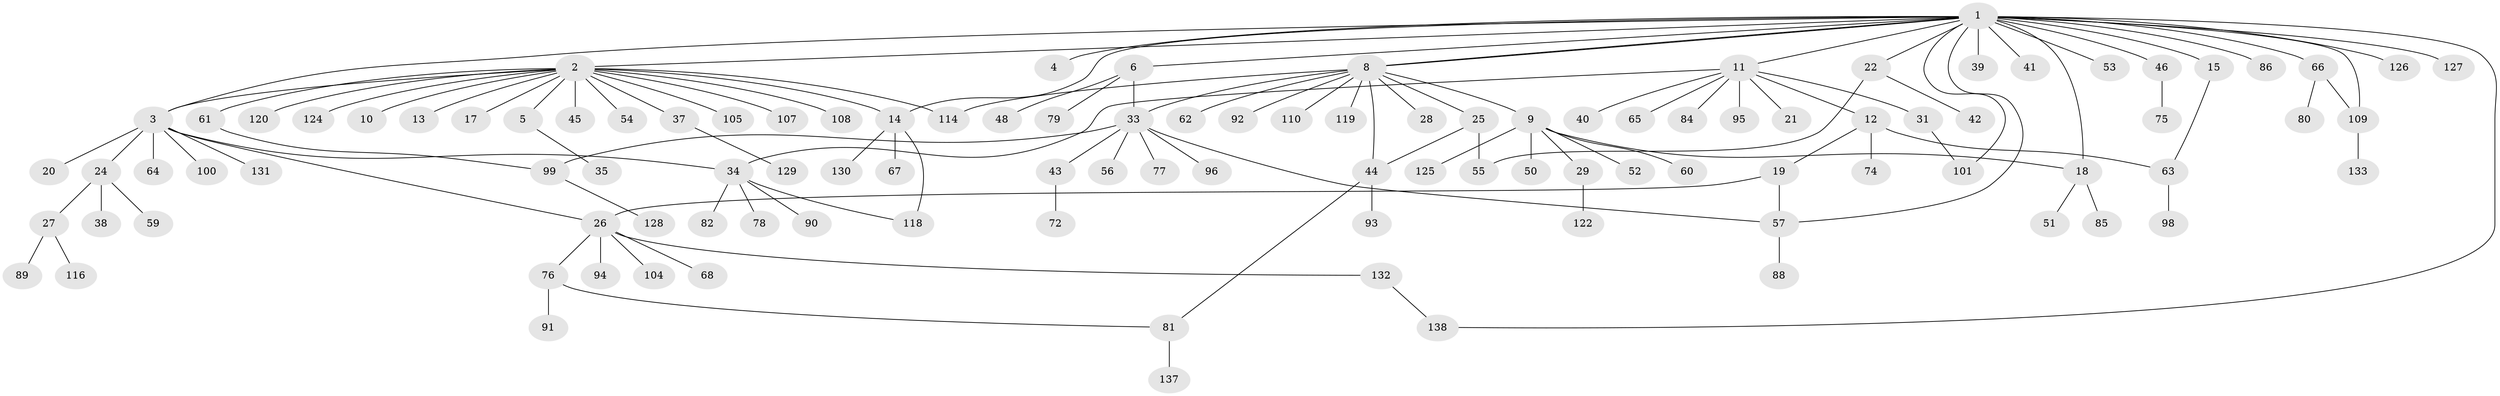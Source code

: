// Generated by graph-tools (version 1.1) at 2025/52/02/27/25 19:52:00]
// undirected, 109 vertices, 127 edges
graph export_dot {
graph [start="1"]
  node [color=gray90,style=filled];
  1 [super="+106"];
  2 [super="+70"];
  3 [super="+7"];
  4;
  5 [super="+49"];
  6 [super="+121"];
  8 [super="+103"];
  9 [super="+87"];
  10;
  11 [super="+23"];
  12 [super="+16"];
  13;
  14 [super="+102"];
  15;
  17 [super="+136"];
  18 [super="+32"];
  19;
  20;
  21;
  22 [super="+36"];
  24 [super="+58"];
  25 [super="+30"];
  26 [super="+47"];
  27 [super="+71"];
  28;
  29;
  31 [super="+111"];
  33 [super="+113"];
  34 [super="+123"];
  35;
  37 [super="+134"];
  38;
  39;
  40;
  41;
  42;
  43;
  44;
  45;
  46;
  48;
  50;
  51;
  52;
  53;
  54;
  55;
  56;
  57 [super="+83"];
  59;
  60;
  61 [super="+69"];
  62;
  63 [super="+117"];
  64 [super="+97"];
  65 [super="+73"];
  66;
  67;
  68;
  72;
  74;
  75;
  76;
  77;
  78;
  79;
  80;
  81 [super="+115"];
  82;
  84;
  85;
  86;
  88;
  89 [super="+112"];
  90;
  91;
  92;
  93;
  94;
  95;
  96;
  98;
  99;
  100;
  101;
  104;
  105;
  107;
  108;
  109;
  110;
  114 [super="+135"];
  116;
  118;
  119;
  120;
  122;
  124;
  125;
  126;
  127;
  128;
  129;
  130;
  131;
  132;
  133;
  137;
  138;
  1 -- 2;
  1 -- 3;
  1 -- 4;
  1 -- 6;
  1 -- 8;
  1 -- 8;
  1 -- 11;
  1 -- 14;
  1 -- 15;
  1 -- 18;
  1 -- 22;
  1 -- 39;
  1 -- 41;
  1 -- 46;
  1 -- 53;
  1 -- 66;
  1 -- 86;
  1 -- 101;
  1 -- 109;
  1 -- 126;
  1 -- 127;
  1 -- 138;
  1 -- 57;
  2 -- 5;
  2 -- 10;
  2 -- 13;
  2 -- 14;
  2 -- 17;
  2 -- 37;
  2 -- 45;
  2 -- 54;
  2 -- 61;
  2 -- 105;
  2 -- 107;
  2 -- 108;
  2 -- 114;
  2 -- 124;
  2 -- 3;
  2 -- 120;
  3 -- 26;
  3 -- 34;
  3 -- 100;
  3 -- 64;
  3 -- 20;
  3 -- 131;
  3 -- 24;
  5 -- 35;
  6 -- 48;
  6 -- 79;
  6 -- 33;
  8 -- 9;
  8 -- 25;
  8 -- 28;
  8 -- 33;
  8 -- 44;
  8 -- 62;
  8 -- 92;
  8 -- 110;
  8 -- 114;
  8 -- 119;
  9 -- 18;
  9 -- 29;
  9 -- 50;
  9 -- 52;
  9 -- 60;
  9 -- 125;
  11 -- 12;
  11 -- 21;
  11 -- 31;
  11 -- 40;
  11 -- 65;
  11 -- 84;
  11 -- 34;
  11 -- 95;
  12 -- 19;
  12 -- 63;
  12 -- 74;
  14 -- 67;
  14 -- 130;
  14 -- 118;
  15 -- 63;
  18 -- 51;
  18 -- 85;
  19 -- 26;
  19 -- 57;
  22 -- 42;
  22 -- 55;
  24 -- 27;
  24 -- 38;
  24 -- 59;
  25 -- 44;
  25 -- 55;
  26 -- 68;
  26 -- 132;
  26 -- 104;
  26 -- 76;
  26 -- 94;
  27 -- 89;
  27 -- 116;
  29 -- 122;
  31 -- 101;
  33 -- 43;
  33 -- 56;
  33 -- 57;
  33 -- 77;
  33 -- 96;
  33 -- 99;
  34 -- 78;
  34 -- 82;
  34 -- 90;
  34 -- 118;
  37 -- 129;
  43 -- 72;
  44 -- 81;
  44 -- 93;
  46 -- 75;
  57 -- 88;
  61 -- 99;
  63 -- 98;
  66 -- 80;
  66 -- 109;
  76 -- 81;
  76 -- 91;
  81 -- 137;
  99 -- 128;
  109 -- 133;
  132 -- 138;
}
